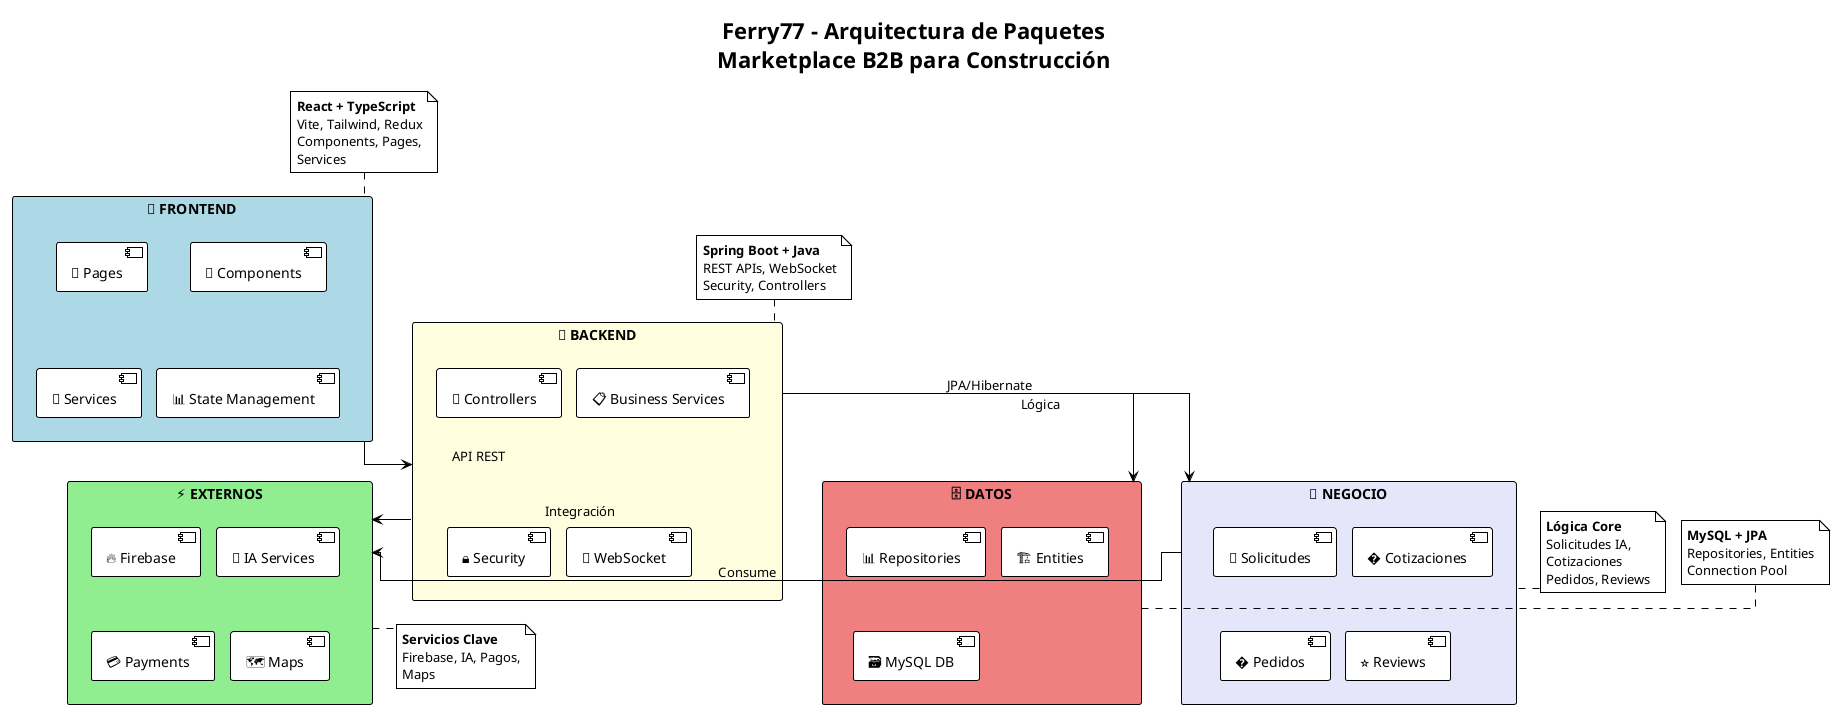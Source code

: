 @startuml Ferry77_Arquitectura_Paquetes
!theme plain
skinparam packageStyle rectangle
skinparam linetype ortho
skinparam ranksep 20
skinparam nodesep 15
skinparam wrapWidth 150
skinparam maxMessageSize 80

title Ferry77 - Arquitectura de Paquetes\nMarketplace B2B para Construcción

' ================================
' FRONTEND - REACT
' ================================
package "🎨 FRONTEND" as Frontend #lightblue {
  [📱 Pages]
  [🧩 Components] 
  [🔧 Services]
  [📊 State Management]
}

' ================================
' BACKEND - SPRING BOOT
' ================================
package "🚀 BACKEND" as Backend #lightyellow {
  [🎯 Controllers]
  [📋 Business Services]
  [🔒 Security]
  [📡 WebSocket]
}

' ================================
' DATOS
' ================================
package "🗄️ DATOS" as DataLayer #lightcoral {
  [📊 Repositories]
  [🏗️ Entities]
  [🗃️ MySQL DB]
}

' ================================
' SERVICIOS EXTERNOS
' ================================
package "⚡ EXTERNOS" as ExternalServices #lightgreen {
  [🔥 Firebase]
  [🤖 IA Services]
  [💳 Payments]
  [🗺️ Maps]
}

' ================================
' MÓDULOS NEGOCIO
' ================================
package "💼 NEGOCIO" as BusinessModules #lavender {
  [📝 Solicitudes]
  [� Cotizaciones]
  [� Pedidos]
  [⭐ Reviews]
}

' ================================
' RELACIONES SIMPLIFICADAS
' ================================

' Frontend -> Backend
Frontend --> Backend : "API REST"

' Backend -> Datos
Backend --> DataLayer : "JPA/Hibernate"

' Backend -> Servicios Externos
Backend --> ExternalServices : "Integración"

' Backend -> Módulos Negocio
Backend --> BusinessModules : "Lógica"

' Módulos Negocio -> Servicios Externos
BusinessModules --> ExternalServices : "Consume"

' ================================
' NOTAS COMPACTAS
' ================================
note top of Frontend
  **React + TypeScript**
  Vite, Tailwind, Redux
  Components, Pages, Services
end note

note top of Backend
  **Spring Boot + Java**
  REST APIs, WebSocket
  Security, Controllers
end note

note right of DataLayer
  **MySQL + JPA**
  Repositories, Entities
  Connection Pool
end note

note bottom of ExternalServices
  **Servicios Clave**
  Firebase, IA, Pagos, Maps
end note

note left of BusinessModules
  **Lógica Core**
  Solicitudes IA, Cotizaciones
  Pedidos, Reviews
end note

@enduml